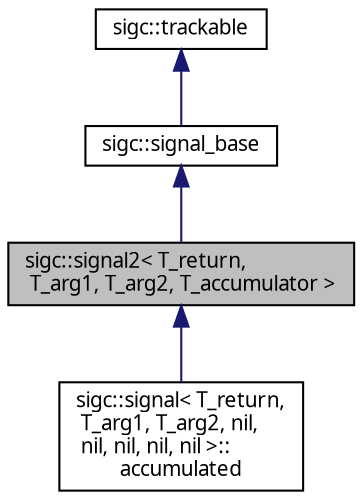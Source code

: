 digraph "sigc::signal2&lt; T_return, T_arg1, T_arg2, T_accumulator &gt;"
{
  edge [fontname="Sans",fontsize="10",labelfontname="Sans",labelfontsize="10"];
  node [fontname="Sans",fontsize="10",shape=record];
  Node1 [label="sigc::signal2\< T_return,\l T_arg1, T_arg2, T_accumulator \>",height=0.2,width=0.4,color="black", fillcolor="grey75", style="filled" fontcolor="black"];
  Node2 -> Node1 [dir="back",color="midnightblue",fontsize="10",style="solid",fontname="Sans"];
  Node2 [label="sigc::signal_base",height=0.2,width=0.4,color="black", fillcolor="white", style="filled",URL="$structsigc_1_1signal__base.html",tooltip="Base class for the sigc::signal# templates."];
  Node3 -> Node2 [dir="back",color="midnightblue",fontsize="10",style="solid",fontname="Sans"];
  Node3 [label="sigc::trackable",height=0.2,width=0.4,color="black", fillcolor="white", style="filled",URL="$structsigc_1_1trackable.html",tooltip="Base class for objects with auto-disconnection."];
  Node1 -> Node4 [dir="back",color="midnightblue",fontsize="10",style="solid",fontname="Sans"];
  Node4 [label="sigc::signal\< T_return,\l T_arg1, T_arg2, nil,\l nil, nil, nil, nil \>::\laccumulated",height=0.2,width=0.4,color="black", fillcolor="white", style="filled",URL="$classsigc_1_1signal_3_01T__return_00_01T__arg1_00_01T__arg2_00_01nil_00_01nil_00_01nil_00_01nil_00_01nil_01_4_1_1accumulated.html",tooltip="Convenience wrapper for the numbered sigc::signal2 template."];
}
